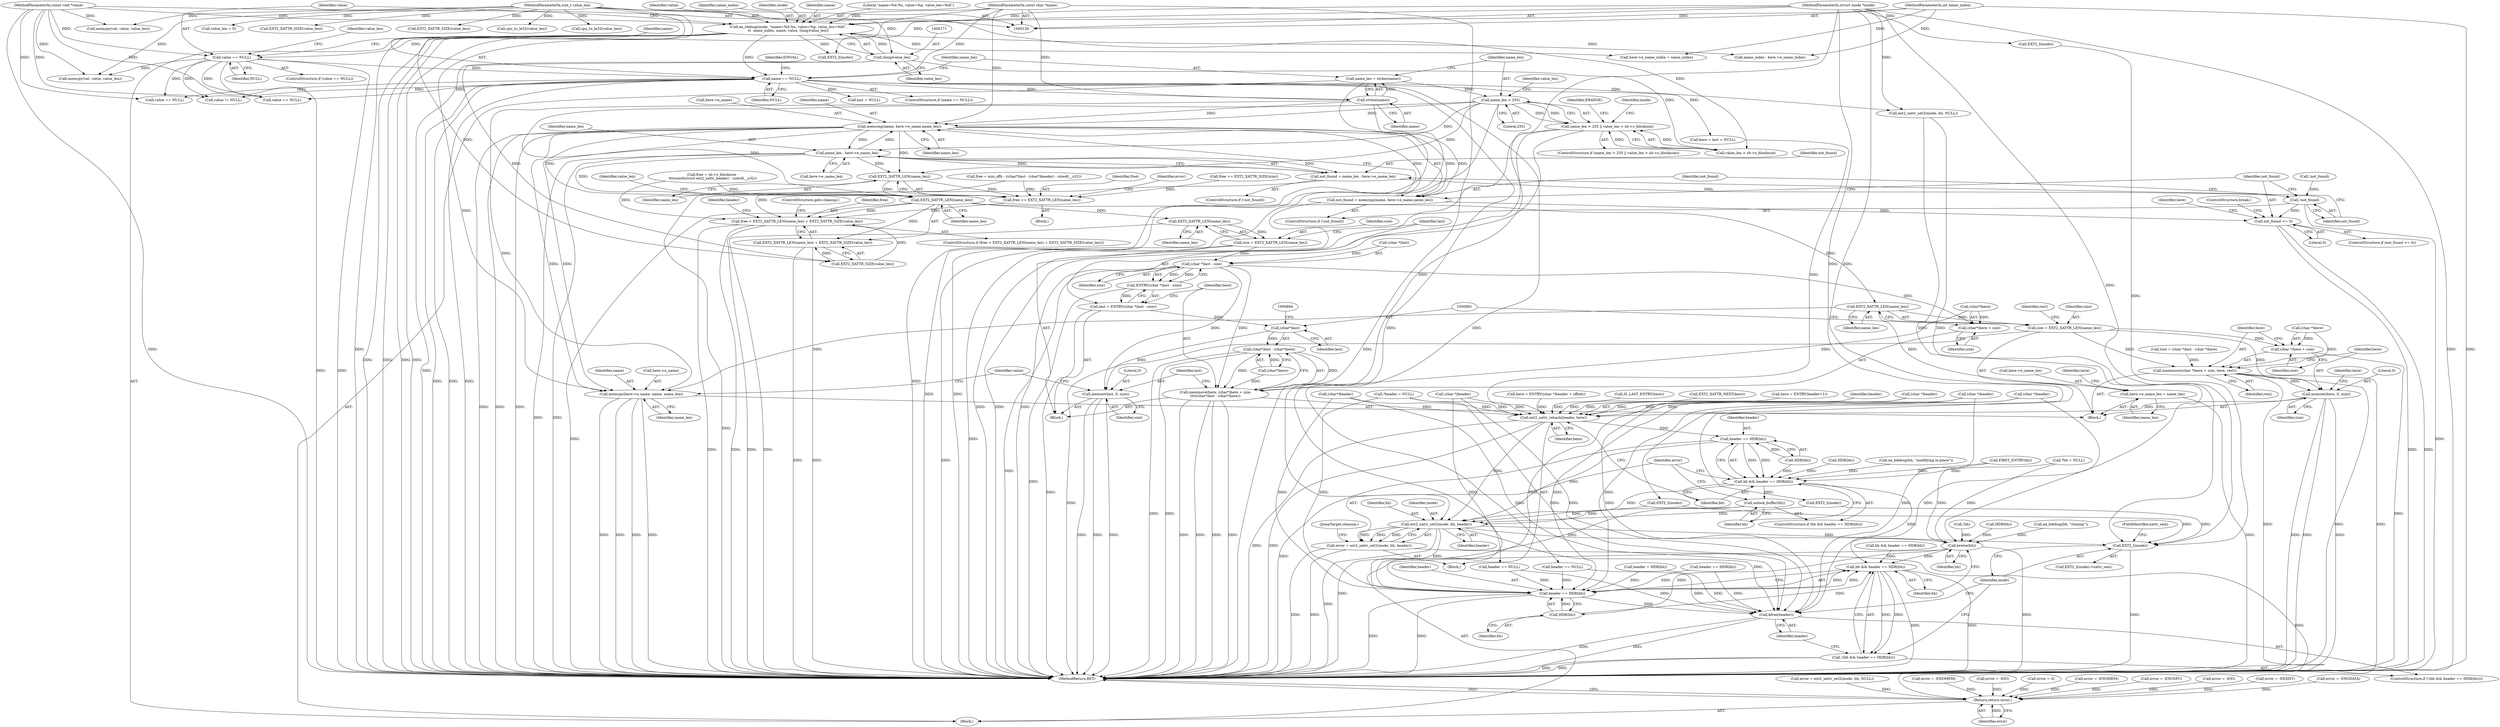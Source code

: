 digraph "0_linux_be0726d33cb8f411945884664924bed3cb8c70ee_10@API" {
"1000187" [label="(Call,name_len = strlen(name))"];
"1000189" [label="(Call,strlen(name))"];
"1000181" [label="(Call,name == NULL)"];
"1000164" [label="(Call,ea_idebug(inode, \"name=%d.%s, value=%p, value_len=%ld\",\n\t\t  name_index, name, value, (long)value_len))"];
"1000127" [label="(MethodParameterIn,struct inode *inode)"];
"1000128" [label="(MethodParameterIn,int name_index)"];
"1000129" [label="(MethodParameterIn,const char *name)"];
"1000130" [label="(MethodParameterIn,const void *value)"];
"1000170" [label="(Call,(long)value_len)"];
"1000131" [label="(MethodParameterIn,size_t value_len)"];
"1000174" [label="(Call,value == NULL)"];
"1000193" [label="(Call,name_len > 255)"];
"1000192" [label="(Call,name_len > 255 || value_len > sb->s_blocksize)"];
"1000347" [label="(Call,name_len - here->e_name_len)"];
"1000345" [label="(Call,not_found = name_len - here->e_name_len)"];
"1000353" [label="(Call,!not_found)"];
"1000364" [label="(Call,not_found <= 0)"];
"1000357" [label="(Call,memcmp(name, here->e_name,name_len))"];
"1000355" [label="(Call,not_found = memcmp(name, here->e_name,name_len))"];
"1000522" [label="(Call,EXT2_XATTR_LEN(name_len))"];
"1000520" [label="(Call,free += EXT2_XATTR_LEN(name_len))"];
"1000529" [label="(Call,free < EXT2_XATTR_LEN(name_len) + EXT2_XATTR_SIZE(value_len))"];
"1000532" [label="(Call,EXT2_XATTR_LEN(name_len))"];
"1000531" [label="(Call,EXT2_XATTR_LEN(name_len) + EXT2_XATTR_SIZE(value_len))"];
"1000697" [label="(Call,EXT2_XATTR_LEN(name_len))"];
"1000695" [label="(Call,size = EXT2_XATTR_LEN(name_len))"];
"1000709" [label="(Call,memmove((char *)here + size, here, rest))"];
"1000717" [label="(Call,memset(here, 0, size))"];
"1000978" [label="(Call,ext2_xattr_rehash(header, here))"];
"1000984" [label="(Call,header == HDR(bh))"];
"1000982" [label="(Call,bh && header == HDR(bh))"];
"1000988" [label="(Call,unlock_buffer(bh))"];
"1000992" [label="(Call,ext2_xattr_set2(inode, bh, header))"];
"1000990" [label="(Call,error = ext2_xattr_set2(inode, bh, header))"];
"1001015" [label="(Return,return error;)"];
"1000997" [label="(Call,brelse(bh))"];
"1001001" [label="(Call,bh && header == HDR(bh))"];
"1001000" [label="(Call,!(bh && header == HDR(bh)))"];
"1001005" [label="(Call,HDR(bh))"];
"1001003" [label="(Call,header == HDR(bh))"];
"1001007" [label="(Call,kfree(header))"];
"1001012" [label="(Call,EXT2_I(inode))"];
"1000710" [label="(Call,(char *)here + size)"];
"1000726" [label="(Call,here->e_name_len = name_len)"];
"1000731" [label="(Call,memcpy(here->e_name, name, name_len))"];
"1000872" [label="(Call,EXT2_XATTR_LEN(name_len))"];
"1000870" [label="(Call,size = EXT2_XATTR_LEN(name_len))"];
"1000877" [label="(Call,(char *)last - size)"];
"1000876" [label="(Call,ENTRY((char *)last - size))"];
"1000874" [label="(Call,last = ENTRY((char *)last - size))"];
"1000890" [label="(Call,(char*)last)"];
"1000889" [label="(Call,(char*)last - (char*)here)"];
"1000882" [label="(Call,memmove(here, (char*)here + size,\n\t\t\t\t(char*)last - (char*)here))"];
"1000896" [label="(Call,memset(last, 0, size))"];
"1000884" [label="(Call,(char*)here + size)"];
"1001002" [label="(Identifier,bh)"];
"1000661" [label="(Call,(char *)header)"];
"1000730" [label="(Identifier,name_len)"];
"1000994" [label="(Identifier,bh)"];
"1000195" [label="(Literal,255)"];
"1000970" [label="(Call,error = ext2_xattr_set2(inode, bh, NULL))"];
"1000369" [label="(Identifier,here)"];
"1000938" [label="(Call,(char *)header)"];
"1000701" [label="(Identifier,rest)"];
"1000615" [label="(Call,here = ENTRY((char *)header + offset))"];
"1000878" [label="(Call,(char *)last)"];
"1000169" [label="(Identifier,value)"];
"1000873" [label="(Identifier,name_len)"];
"1000345" [label="(Call,not_found = name_len - here->e_name_len)"];
"1000714" [label="(Identifier,size)"];
"1000884" [label="(Call,(char*)here + size)"];
"1000346" [label="(Identifier,not_found)"];
"1000736" [label="(Identifier,name_len)"];
"1000999" [label="(ControlStructure,if (!(bh && header == HDR(bh))))"];
"1000521" [label="(Identifier,free)"];
"1000584" [label="(Call,error = -ENOMEM)"];
"1000354" [label="(Identifier,not_found)"];
"1000357" [label="(Call,memcmp(name, here->e_name,name_len))"];
"1000993" [label="(Identifier,inode)"];
"1000595" [label="(Call,HDR(bh))"];
"1000877" [label="(Call,(char *)last - size)"];
"1000536" [label="(ControlStructure,goto cleanup;)"];
"1000535" [label="(Identifier,value_len)"];
"1000186" [label="(Identifier,EINVAL)"];
"1000557" [label="(Call,ea_bdebug(bh, \"modifying in-place\"))"];
"1000177" [label="(Call,value_len = 0)"];
"1000131" [label="(MethodParameterIn,size_t value_len)"];
"1000986" [label="(Call,HDR(bh))"];
"1000363" [label="(ControlStructure,if (not_found <= 0))"];
"1001007" [label="(Call,kfree(header))"];
"1000525" [label="(Identifier,error)"];
"1000883" [label="(Identifier,here)"];
"1000207" [label="(Call,EXT2_I(inode))"];
"1000992" [label="(Call,ext2_xattr_set2(inode, bh, header))"];
"1000988" [label="(Call,unlock_buffer(bh))"];
"1000718" [label="(Identifier,here)"];
"1001001" [label="(Call,bh && header == HDR(bh))"];
"1000981" [label="(ControlStructure,if (bh && header == HDR(bh)))"];
"1000191" [label="(ControlStructure,if (name_len > 255 || value_len > sb->s_blocksize))"];
"1000949" [label="(Call,memcpy(val, value, value_len))"];
"1000167" [label="(Identifier,name_index)"];
"1000964" [label="(Call,header == HDR(bh))"];
"1000800" [label="(Call,memcpy(val, value, value_len))"];
"1000532" [label="(Call,EXT2_XATTR_LEN(name_len))"];
"1000172" [label="(Identifier,value_len)"];
"1000529" [label="(Call,free < EXT2_XATTR_LEN(name_len) + EXT2_XATTR_SIZE(value_len))"];
"1000723" [label="(Identifier,here)"];
"1000865" [label="(Call,value == NULL)"];
"1000733" [label="(Identifier,here)"];
"1000447" [label="(Call,last = NULL)"];
"1000731" [label="(Call,memcpy(here->e_name, name, name_len))"];
"1000190" [label="(Identifier,name)"];
"1000989" [label="(Identifier,bh)"];
"1000783" [label="(Call,EXT2_XATTR_SIZE(value_len))"];
"1000991" [label="(Identifier,error)"];
"1001012" [label="(Call,EXT2_I(inode))"];
"1000735" [label="(Identifier,name)"];
"1000589" [label="(Call,header == NULL)"];
"1000193" [label="(Call,name_len > 255)"];
"1000523" [label="(Identifier,name_len)"];
"1000182" [label="(Identifier,name)"];
"1000176" [label="(Identifier,NULL)"];
"1000732" [label="(Call,here->e_name)"];
"1000203" [label="(Identifier,ERANGE)"];
"1000466" [label="(Call,value == NULL)"];
"1000902" [label="(Identifier,value)"];
"1000296" [label="(Call,IS_LAST_ENTRY(here))"];
"1000962" [label="(Call,bh && header == HDR(bh))"];
"1000888" [label="(Identifier,size)"];
"1000367" [label="(ControlStructure,break;)"];
"1000342" [label="(ControlStructure,if (!not_found))"];
"1000717" [label="(Call,memset(here, 0, size))"];
"1000768" [label="(Call,(char *)header)"];
"1000711" [label="(Call,(char *)here)"];
"1001015" [label="(Return,return error;)"];
"1000366" [label="(Literal,0)"];
"1000353" [label="(Call,!not_found)"];
"1000187" [label="(Call,name_len = strlen(name))"];
"1000697" [label="(Call,EXT2_XATTR_LEN(name_len))"];
"1000348" [label="(Identifier,name_len)"];
"1000358" [label="(Identifier,name)"];
"1000285" [label="(Call,error = -EIO)"];
"1000337" [label="(Call,name_index - here->e_name_index)"];
"1000462" [label="(Call,error = 0)"];
"1000700" [label="(Call,rest = (char *)last - (char *)here)"];
"1000889" [label="(Call,(char*)last - (char*)here)"];
"1000164" [label="(Call,ea_idebug(inode, \"name=%d.%s, value=%p, value_len=%ld\",\n\t\t  name_index, name, value, (long)value_len))"];
"1000352" [label="(ControlStructure,if (!not_found))"];
"1000881" [label="(Identifier,size)"];
"1000165" [label="(Identifier,inode)"];
"1000221" [label="(Call,EXT2_I(inode))"];
"1000696" [label="(Identifier,size)"];
"1000359" [label="(Call,here->e_name)"];
"1000871" [label="(Identifier,size)"];
"1000896" [label="(Call,memset(last, 0, size))"];
"1000194" [label="(Identifier,name_len)"];
"1000978" [label="(Call,ext2_xattr_rehash(header, here))"];
"1000983" [label="(Identifier,bh)"];
"1000695" [label="(Call,size = EXT2_XATTR_LEN(name_len))"];
"1000649" [label="(Call,error = -ENOMEM)"];
"1000710" [label="(Call,(char *)here + size)"];
"1000130" [label="(MethodParameterIn,const void *value)"];
"1000901" [label="(Call,value != NULL)"];
"1000129" [label="(MethodParameterIn,const char *name)"];
"1000995" [label="(Identifier,header)"];
"1000709" [label="(Call,memmove((char *)here + size, here, rest))"];
"1000188" [label="(Identifier,name_len)"];
"1000197" [label="(Identifier,value_len)"];
"1000977" [label="(Block,)"];
"1000168" [label="(Identifier,name)"];
"1000128" [label="(MethodParameterIn,int name_index)"];
"1000693" [label="(Block,)"];
"1000917" [label="(Call,EXT2_XATTR_SIZE(value_len))"];
"1000898" [label="(Literal,0)"];
"1000872" [label="(Call,EXT2_XATTR_LEN(name_len))"];
"1000990" [label="(Call,error = ext2_xattr_set2(inode, bh, header))"];
"1000985" [label="(Identifier,header)"];
"1001017" [label="(MethodReturn,RET)"];
"1000721" [label="(Call,here->e_name_index = name_index)"];
"1000533" [label="(Identifier,name_len)"];
"1000870" [label="(Call,size = EXT2_XATTR_LEN(name_len))"];
"1000362" [label="(Identifier,name_len)"];
"1001008" [label="(Identifier,header)"];
"1000980" [label="(Identifier,here)"];
"1000520" [label="(Call,free += EXT2_XATTR_LEN(name_len))"];
"1001013" [label="(Identifier,inode)"];
"1000170" [label="(Call,(long)value_len)"];
"1000192" [label="(Call,name_len > 255 || value_len > sb->s_blocksize)"];
"1000727" [label="(Call,here->e_name_len)"];
"1000892" [label="(Identifier,last)"];
"1000471" [label="(Block,)"];
"1000427" [label="(Call,(char*)header)"];
"1000145" [label="(Call,*header = NULL)"];
"1000636" [label="(Call,(char *)header)"];
"1000868" [label="(Block,)"];
"1000893" [label="(Call,(char*)here)"];
"1000181" [label="(Call,name == NULL)"];
"1000180" [label="(ControlStructure,if (name == NULL))"];
"1000719" [label="(Literal,0)"];
"1000997" [label="(Call,brelse(bh))"];
"1000875" [label="(Identifier,last)"];
"1000530" [label="(Identifier,free)"];
"1000173" [label="(ControlStructure,if (value == NULL))"];
"1000356" [label="(Identifier,not_found)"];
"1000716" [label="(Identifier,rest)"];
"1000127" [label="(MethodParameterIn,struct inode *inode)"];
"1001011" [label="(Call,EXT2_I(inode)->xattr_sem)"];
"1000890" [label="(Call,(char*)last)"];
"1001006" [label="(Identifier,bh)"];
"1000876" [label="(Call,ENTRY((char *)last - size))"];
"1000984" [label="(Call,header == HDR(bh))"];
"1000343" [label="(Call,!not_found)"];
"1000445" [label="(Call,here = last = NULL)"];
"1000715" [label="(Identifier,here)"];
"1000347" [label="(Call,name_len - here->e_name_len)"];
"1000349" [label="(Call,here->e_name_len)"];
"1000574" [label="(Call,ea_bdebug(bh, \"cloning\"))"];
"1000972" [label="(Call,ext2_xattr_set2(inode, bh, NULL))"];
"1000531" [label="(Call,EXT2_XATTR_LEN(name_len) + EXT2_XATTR_SIZE(value_len))"];
"1000434" [label="(Call,free = sb->s_blocksize -\n\t\t\tsizeof(struct ext2_xattr_header) - sizeof(__u32))"];
"1000282" [label="(Call,EXT2_I(inode))"];
"1001003" [label="(Call,header == HDR(bh))"];
"1000189" [label="(Call,strlen(name))"];
"1001005" [label="(Call,HDR(bh))"];
"1001004" [label="(Identifier,header)"];
"1000698" [label="(Identifier,name_len)"];
"1000524" [label="(Call,error = -ENOSPC)"];
"1000245" [label="(Call,header = HDR(bh))"];
"1000528" [label="(ControlStructure,if (free < EXT2_XATTR_LEN(name_len) + EXT2_XATTR_SIZE(value_len)))"];
"1000175" [label="(Identifier,value)"];
"1000208" [label="(Identifier,inode)"];
"1000516" [label="(Call,free += EXT2_XATTR_SIZE(size))"];
"1000229" [label="(Call,!bh)"];
"1000365" [label="(Identifier,not_found)"];
"1000196" [label="(Call,value_len > sb->s_blocksize)"];
"1000982" [label="(Call,bh && header == HDR(bh))"];
"1000302" [label="(Call,EXT2_XATTR_NEXT(here))"];
"1000224" [label="(Call,error = -EIO)"];
"1000364" [label="(Call,not_found <= 0)"];
"1000174" [label="(Call,value == NULL)"];
"1000909" [label="(Call,cpu_to_le32(value_len))"];
"1000874" [label="(Call,last = ENTRY((char *)last - size))"];
"1000472" [label="(Call,error = -EEXIST)"];
"1000522" [label="(Call,EXT2_XATTR_LEN(name_len))"];
"1000166" [label="(Literal,\"name=%d.%s, value=%p, value_len=%ld\")"];
"1000538" [label="(Identifier,header)"];
"1000685" [label="(Call,here = ENTRY(header+1))"];
"1000453" [label="(Call,error = -ENODATA)"];
"1000998" [label="(Identifier,bh)"];
"1000654" [label="(Call,header == NULL)"];
"1000355" [label="(Call,not_found = memcmp(name, here->e_name,name_len))"];
"1000178" [label="(Identifier,value_len)"];
"1000720" [label="(Identifier,size)"];
"1000882" [label="(Call,memmove(here, (char*)here + size,\n\t\t\t\t(char*)last - (char*)here))"];
"1000885" [label="(Call,(char*)here)"];
"1000790" [label="(Call,cpu_to_le32(value_len))"];
"1000534" [label="(Call,EXT2_XATTR_SIZE(value_len))"];
"1001014" [label="(FieldIdentifier,xattr_sem)"];
"1000212" [label="(Call,EXT2_I(inode))"];
"1000292" [label="(Call,FIRST_ENTRY(bh))"];
"1001016" [label="(Identifier,error)"];
"1000141" [label="(Call,*bh = NULL)"];
"1000979" [label="(Identifier,header)"];
"1000996" [label="(JumpTarget,cleanup:)"];
"1000247" [label="(Call,HDR(bh))"];
"1000133" [label="(Block,)"];
"1000899" [label="(Identifier,size)"];
"1000726" [label="(Call,here->e_name_len = name_len)"];
"1001000" [label="(Call,!(bh && header == HDR(bh)))"];
"1000183" [label="(Identifier,NULL)"];
"1000897" [label="(Identifier,last)"];
"1000418" [label="(Call,free = min_offs - ((char*)last - (char*)header) - sizeof(__u32))"];
"1000187" -> "1000133"  [label="AST: "];
"1000187" -> "1000189"  [label="CFG: "];
"1000188" -> "1000187"  [label="AST: "];
"1000189" -> "1000187"  [label="AST: "];
"1000194" -> "1000187"  [label="CFG: "];
"1000187" -> "1001017"  [label="DDG: "];
"1000189" -> "1000187"  [label="DDG: "];
"1000187" -> "1000193"  [label="DDG: "];
"1000189" -> "1000190"  [label="CFG: "];
"1000190" -> "1000189"  [label="AST: "];
"1000189" -> "1001017"  [label="DDG: "];
"1000181" -> "1000189"  [label="DDG: "];
"1000129" -> "1000189"  [label="DDG: "];
"1000189" -> "1000357"  [label="DDG: "];
"1000189" -> "1000731"  [label="DDG: "];
"1000181" -> "1000180"  [label="AST: "];
"1000181" -> "1000183"  [label="CFG: "];
"1000182" -> "1000181"  [label="AST: "];
"1000183" -> "1000181"  [label="AST: "];
"1000186" -> "1000181"  [label="CFG: "];
"1000188" -> "1000181"  [label="CFG: "];
"1000181" -> "1001017"  [label="DDG: "];
"1000181" -> "1001017"  [label="DDG: "];
"1000181" -> "1001017"  [label="DDG: "];
"1000164" -> "1000181"  [label="DDG: "];
"1000129" -> "1000181"  [label="DDG: "];
"1000174" -> "1000181"  [label="DDG: "];
"1000181" -> "1000445"  [label="DDG: "];
"1000181" -> "1000447"  [label="DDG: "];
"1000181" -> "1000466"  [label="DDG: "];
"1000181" -> "1000589"  [label="DDG: "];
"1000181" -> "1000654"  [label="DDG: "];
"1000181" -> "1000865"  [label="DDG: "];
"1000181" -> "1000901"  [label="DDG: "];
"1000181" -> "1000972"  [label="DDG: "];
"1000164" -> "1000133"  [label="AST: "];
"1000164" -> "1000170"  [label="CFG: "];
"1000165" -> "1000164"  [label="AST: "];
"1000166" -> "1000164"  [label="AST: "];
"1000167" -> "1000164"  [label="AST: "];
"1000168" -> "1000164"  [label="AST: "];
"1000169" -> "1000164"  [label="AST: "];
"1000170" -> "1000164"  [label="AST: "];
"1000175" -> "1000164"  [label="CFG: "];
"1000164" -> "1001017"  [label="DDG: "];
"1000164" -> "1001017"  [label="DDG: "];
"1000164" -> "1001017"  [label="DDG: "];
"1000164" -> "1001017"  [label="DDG: "];
"1000127" -> "1000164"  [label="DDG: "];
"1000128" -> "1000164"  [label="DDG: "];
"1000129" -> "1000164"  [label="DDG: "];
"1000130" -> "1000164"  [label="DDG: "];
"1000170" -> "1000164"  [label="DDG: "];
"1000164" -> "1000174"  [label="DDG: "];
"1000164" -> "1000207"  [label="DDG: "];
"1000164" -> "1000337"  [label="DDG: "];
"1000164" -> "1000721"  [label="DDG: "];
"1000127" -> "1000126"  [label="AST: "];
"1000127" -> "1001017"  [label="DDG: "];
"1000127" -> "1000207"  [label="DDG: "];
"1000127" -> "1000212"  [label="DDG: "];
"1000127" -> "1000221"  [label="DDG: "];
"1000127" -> "1000282"  [label="DDG: "];
"1000127" -> "1000972"  [label="DDG: "];
"1000127" -> "1000992"  [label="DDG: "];
"1000127" -> "1001012"  [label="DDG: "];
"1000128" -> "1000126"  [label="AST: "];
"1000128" -> "1001017"  [label="DDG: "];
"1000128" -> "1000337"  [label="DDG: "];
"1000128" -> "1000721"  [label="DDG: "];
"1000129" -> "1000126"  [label="AST: "];
"1000129" -> "1001017"  [label="DDG: "];
"1000129" -> "1000357"  [label="DDG: "];
"1000129" -> "1000731"  [label="DDG: "];
"1000130" -> "1000126"  [label="AST: "];
"1000130" -> "1001017"  [label="DDG: "];
"1000130" -> "1000174"  [label="DDG: "];
"1000130" -> "1000466"  [label="DDG: "];
"1000130" -> "1000800"  [label="DDG: "];
"1000130" -> "1000865"  [label="DDG: "];
"1000130" -> "1000901"  [label="DDG: "];
"1000130" -> "1000949"  [label="DDG: "];
"1000170" -> "1000172"  [label="CFG: "];
"1000171" -> "1000170"  [label="AST: "];
"1000172" -> "1000170"  [label="AST: "];
"1000170" -> "1001017"  [label="DDG: "];
"1000131" -> "1000170"  [label="DDG: "];
"1000170" -> "1000196"  [label="DDG: "];
"1000170" -> "1000534"  [label="DDG: "];
"1000131" -> "1000126"  [label="AST: "];
"1000131" -> "1001017"  [label="DDG: "];
"1000131" -> "1000177"  [label="DDG: "];
"1000131" -> "1000196"  [label="DDG: "];
"1000131" -> "1000534"  [label="DDG: "];
"1000131" -> "1000783"  [label="DDG: "];
"1000131" -> "1000790"  [label="DDG: "];
"1000131" -> "1000800"  [label="DDG: "];
"1000131" -> "1000909"  [label="DDG: "];
"1000131" -> "1000917"  [label="DDG: "];
"1000131" -> "1000949"  [label="DDG: "];
"1000174" -> "1000173"  [label="AST: "];
"1000174" -> "1000176"  [label="CFG: "];
"1000175" -> "1000174"  [label="AST: "];
"1000176" -> "1000174"  [label="AST: "];
"1000178" -> "1000174"  [label="CFG: "];
"1000182" -> "1000174"  [label="CFG: "];
"1000174" -> "1001017"  [label="DDG: "];
"1000174" -> "1001017"  [label="DDG: "];
"1000174" -> "1000466"  [label="DDG: "];
"1000174" -> "1000800"  [label="DDG: "];
"1000174" -> "1000865"  [label="DDG: "];
"1000174" -> "1000901"  [label="DDG: "];
"1000193" -> "1000192"  [label="AST: "];
"1000193" -> "1000195"  [label="CFG: "];
"1000194" -> "1000193"  [label="AST: "];
"1000195" -> "1000193"  [label="AST: "];
"1000197" -> "1000193"  [label="CFG: "];
"1000192" -> "1000193"  [label="CFG: "];
"1000193" -> "1001017"  [label="DDG: "];
"1000193" -> "1000192"  [label="DDG: "];
"1000193" -> "1000192"  [label="DDG: "];
"1000193" -> "1000347"  [label="DDG: "];
"1000193" -> "1000357"  [label="DDG: "];
"1000193" -> "1000522"  [label="DDG: "];
"1000193" -> "1000532"  [label="DDG: "];
"1000192" -> "1000191"  [label="AST: "];
"1000192" -> "1000196"  [label="CFG: "];
"1000196" -> "1000192"  [label="AST: "];
"1000203" -> "1000192"  [label="CFG: "];
"1000208" -> "1000192"  [label="CFG: "];
"1000192" -> "1001017"  [label="DDG: "];
"1000192" -> "1001017"  [label="DDG: "];
"1000192" -> "1001017"  [label="DDG: "];
"1000196" -> "1000192"  [label="DDG: "];
"1000196" -> "1000192"  [label="DDG: "];
"1000347" -> "1000345"  [label="AST: "];
"1000347" -> "1000349"  [label="CFG: "];
"1000348" -> "1000347"  [label="AST: "];
"1000349" -> "1000347"  [label="AST: "];
"1000345" -> "1000347"  [label="CFG: "];
"1000347" -> "1001017"  [label="DDG: "];
"1000347" -> "1001017"  [label="DDG: "];
"1000347" -> "1000345"  [label="DDG: "];
"1000347" -> "1000345"  [label="DDG: "];
"1000357" -> "1000347"  [label="DDG: "];
"1000347" -> "1000357"  [label="DDG: "];
"1000347" -> "1000522"  [label="DDG: "];
"1000347" -> "1000532"  [label="DDG: "];
"1000345" -> "1000342"  [label="AST: "];
"1000346" -> "1000345"  [label="AST: "];
"1000354" -> "1000345"  [label="CFG: "];
"1000345" -> "1001017"  [label="DDG: "];
"1000345" -> "1000353"  [label="DDG: "];
"1000353" -> "1000352"  [label="AST: "];
"1000353" -> "1000354"  [label="CFG: "];
"1000354" -> "1000353"  [label="AST: "];
"1000356" -> "1000353"  [label="CFG: "];
"1000365" -> "1000353"  [label="CFG: "];
"1000353" -> "1001017"  [label="DDG: "];
"1000343" -> "1000353"  [label="DDG: "];
"1000353" -> "1000364"  [label="DDG: "];
"1000364" -> "1000363"  [label="AST: "];
"1000364" -> "1000366"  [label="CFG: "];
"1000365" -> "1000364"  [label="AST: "];
"1000366" -> "1000364"  [label="AST: "];
"1000367" -> "1000364"  [label="CFG: "];
"1000369" -> "1000364"  [label="CFG: "];
"1000364" -> "1001017"  [label="DDG: "];
"1000364" -> "1001017"  [label="DDG: "];
"1000355" -> "1000364"  [label="DDG: "];
"1000357" -> "1000355"  [label="AST: "];
"1000357" -> "1000362"  [label="CFG: "];
"1000358" -> "1000357"  [label="AST: "];
"1000359" -> "1000357"  [label="AST: "];
"1000362" -> "1000357"  [label="AST: "];
"1000355" -> "1000357"  [label="CFG: "];
"1000357" -> "1001017"  [label="DDG: "];
"1000357" -> "1001017"  [label="DDG: "];
"1000357" -> "1001017"  [label="DDG: "];
"1000357" -> "1000355"  [label="DDG: "];
"1000357" -> "1000355"  [label="DDG: "];
"1000357" -> "1000355"  [label="DDG: "];
"1000357" -> "1000522"  [label="DDG: "];
"1000357" -> "1000532"  [label="DDG: "];
"1000357" -> "1000731"  [label="DDG: "];
"1000357" -> "1000731"  [label="DDG: "];
"1000355" -> "1000352"  [label="AST: "];
"1000356" -> "1000355"  [label="AST: "];
"1000365" -> "1000355"  [label="CFG: "];
"1000355" -> "1001017"  [label="DDG: "];
"1000522" -> "1000520"  [label="AST: "];
"1000522" -> "1000523"  [label="CFG: "];
"1000523" -> "1000522"  [label="AST: "];
"1000520" -> "1000522"  [label="CFG: "];
"1000522" -> "1000520"  [label="DDG: "];
"1000522" -> "1000532"  [label="DDG: "];
"1000520" -> "1000471"  [label="AST: "];
"1000521" -> "1000520"  [label="AST: "];
"1000525" -> "1000520"  [label="CFG: "];
"1000434" -> "1000520"  [label="DDG: "];
"1000418" -> "1000520"  [label="DDG: "];
"1000516" -> "1000520"  [label="DDG: "];
"1000520" -> "1000529"  [label="DDG: "];
"1000529" -> "1000528"  [label="AST: "];
"1000529" -> "1000531"  [label="CFG: "];
"1000530" -> "1000529"  [label="AST: "];
"1000531" -> "1000529"  [label="AST: "];
"1000536" -> "1000529"  [label="CFG: "];
"1000538" -> "1000529"  [label="CFG: "];
"1000529" -> "1001017"  [label="DDG: "];
"1000529" -> "1001017"  [label="DDG: "];
"1000529" -> "1001017"  [label="DDG: "];
"1000434" -> "1000529"  [label="DDG: "];
"1000418" -> "1000529"  [label="DDG: "];
"1000532" -> "1000529"  [label="DDG: "];
"1000534" -> "1000529"  [label="DDG: "];
"1000532" -> "1000531"  [label="AST: "];
"1000532" -> "1000533"  [label="CFG: "];
"1000533" -> "1000532"  [label="AST: "];
"1000535" -> "1000532"  [label="CFG: "];
"1000532" -> "1001017"  [label="DDG: "];
"1000532" -> "1000531"  [label="DDG: "];
"1000532" -> "1000697"  [label="DDG: "];
"1000532" -> "1000872"  [label="DDG: "];
"1000531" -> "1000534"  [label="CFG: "];
"1000534" -> "1000531"  [label="AST: "];
"1000531" -> "1001017"  [label="DDG: "];
"1000531" -> "1001017"  [label="DDG: "];
"1000534" -> "1000531"  [label="DDG: "];
"1000697" -> "1000695"  [label="AST: "];
"1000697" -> "1000698"  [label="CFG: "];
"1000698" -> "1000697"  [label="AST: "];
"1000695" -> "1000697"  [label="CFG: "];
"1000697" -> "1000695"  [label="DDG: "];
"1000697" -> "1000726"  [label="DDG: "];
"1000697" -> "1000731"  [label="DDG: "];
"1000695" -> "1000693"  [label="AST: "];
"1000696" -> "1000695"  [label="AST: "];
"1000701" -> "1000695"  [label="CFG: "];
"1000695" -> "1001017"  [label="DDG: "];
"1000695" -> "1000709"  [label="DDG: "];
"1000695" -> "1000710"  [label="DDG: "];
"1000695" -> "1000717"  [label="DDG: "];
"1000709" -> "1000693"  [label="AST: "];
"1000709" -> "1000716"  [label="CFG: "];
"1000710" -> "1000709"  [label="AST: "];
"1000715" -> "1000709"  [label="AST: "];
"1000716" -> "1000709"  [label="AST: "];
"1000718" -> "1000709"  [label="CFG: "];
"1000709" -> "1001017"  [label="DDG: "];
"1000709" -> "1001017"  [label="DDG: "];
"1000709" -> "1001017"  [label="DDG: "];
"1000711" -> "1000709"  [label="DDG: "];
"1000700" -> "1000709"  [label="DDG: "];
"1000709" -> "1000717"  [label="DDG: "];
"1000717" -> "1000693"  [label="AST: "];
"1000717" -> "1000720"  [label="CFG: "];
"1000718" -> "1000717"  [label="AST: "];
"1000719" -> "1000717"  [label="AST: "];
"1000720" -> "1000717"  [label="AST: "];
"1000723" -> "1000717"  [label="CFG: "];
"1000717" -> "1001017"  [label="DDG: "];
"1000717" -> "1001017"  [label="DDG: "];
"1000717" -> "1001017"  [label="DDG: "];
"1000717" -> "1000978"  [label="DDG: "];
"1000978" -> "1000977"  [label="AST: "];
"1000978" -> "1000980"  [label="CFG: "];
"1000979" -> "1000978"  [label="AST: "];
"1000980" -> "1000978"  [label="AST: "];
"1000983" -> "1000978"  [label="CFG: "];
"1000978" -> "1001017"  [label="DDG: "];
"1000978" -> "1001017"  [label="DDG: "];
"1000636" -> "1000978"  [label="DDG: "];
"1000145" -> "1000978"  [label="DDG: "];
"1000427" -> "1000978"  [label="DDG: "];
"1000938" -> "1000978"  [label="DDG: "];
"1000768" -> "1000978"  [label="DDG: "];
"1000661" -> "1000978"  [label="DDG: "];
"1000882" -> "1000978"  [label="DDG: "];
"1000615" -> "1000978"  [label="DDG: "];
"1000445" -> "1000978"  [label="DDG: "];
"1000685" -> "1000978"  [label="DDG: "];
"1000302" -> "1000978"  [label="DDG: "];
"1000296" -> "1000978"  [label="DDG: "];
"1000978" -> "1000984"  [label="DDG: "];
"1000978" -> "1000992"  [label="DDG: "];
"1000984" -> "1000982"  [label="AST: "];
"1000984" -> "1000986"  [label="CFG: "];
"1000985" -> "1000984"  [label="AST: "];
"1000986" -> "1000984"  [label="AST: "];
"1000982" -> "1000984"  [label="CFG: "];
"1000984" -> "1001017"  [label="DDG: "];
"1000984" -> "1000982"  [label="DDG: "];
"1000984" -> "1000982"  [label="DDG: "];
"1000986" -> "1000984"  [label="DDG: "];
"1000984" -> "1000992"  [label="DDG: "];
"1000982" -> "1000981"  [label="AST: "];
"1000982" -> "1000983"  [label="CFG: "];
"1000983" -> "1000982"  [label="AST: "];
"1000989" -> "1000982"  [label="CFG: "];
"1000991" -> "1000982"  [label="CFG: "];
"1000141" -> "1000982"  [label="DDG: "];
"1000292" -> "1000982"  [label="DDG: "];
"1000595" -> "1000982"  [label="DDG: "];
"1000557" -> "1000982"  [label="DDG: "];
"1000986" -> "1000982"  [label="DDG: "];
"1000982" -> "1000988"  [label="DDG: "];
"1000982" -> "1000992"  [label="DDG: "];
"1000982" -> "1001001"  [label="DDG: "];
"1000988" -> "1000981"  [label="AST: "];
"1000988" -> "1000989"  [label="CFG: "];
"1000989" -> "1000988"  [label="AST: "];
"1000991" -> "1000988"  [label="CFG: "];
"1000988" -> "1001017"  [label="DDG: "];
"1000988" -> "1000992"  [label="DDG: "];
"1000992" -> "1000990"  [label="AST: "];
"1000992" -> "1000995"  [label="CFG: "];
"1000993" -> "1000992"  [label="AST: "];
"1000994" -> "1000992"  [label="AST: "];
"1000995" -> "1000992"  [label="AST: "];
"1000990" -> "1000992"  [label="CFG: "];
"1000992" -> "1001017"  [label="DDG: "];
"1000992" -> "1000990"  [label="DDG: "];
"1000992" -> "1000990"  [label="DDG: "];
"1000992" -> "1000990"  [label="DDG: "];
"1000221" -> "1000992"  [label="DDG: "];
"1000212" -> "1000992"  [label="DDG: "];
"1000992" -> "1000997"  [label="DDG: "];
"1000992" -> "1001003"  [label="DDG: "];
"1000992" -> "1001007"  [label="DDG: "];
"1000992" -> "1001012"  [label="DDG: "];
"1000990" -> "1000977"  [label="AST: "];
"1000991" -> "1000990"  [label="AST: "];
"1000996" -> "1000990"  [label="CFG: "];
"1000990" -> "1001017"  [label="DDG: "];
"1000990" -> "1001017"  [label="DDG: "];
"1000990" -> "1001015"  [label="DDG: "];
"1001015" -> "1000133"  [label="AST: "];
"1001015" -> "1001016"  [label="CFG: "];
"1001016" -> "1001015"  [label="AST: "];
"1001017" -> "1001015"  [label="CFG: "];
"1001015" -> "1001017"  [label="DDG: "];
"1001016" -> "1001015"  [label="DDG: "];
"1000224" -> "1001015"  [label="DDG: "];
"1000462" -> "1001015"  [label="DDG: "];
"1000970" -> "1001015"  [label="DDG: "];
"1000472" -> "1001015"  [label="DDG: "];
"1000453" -> "1001015"  [label="DDG: "];
"1000584" -> "1001015"  [label="DDG: "];
"1000285" -> "1001015"  [label="DDG: "];
"1000524" -> "1001015"  [label="DDG: "];
"1000649" -> "1001015"  [label="DDG: "];
"1000997" -> "1000133"  [label="AST: "];
"1000997" -> "1000998"  [label="CFG: "];
"1000998" -> "1000997"  [label="AST: "];
"1001002" -> "1000997"  [label="CFG: "];
"1000997" -> "1001017"  [label="DDG: "];
"1000141" -> "1000997"  [label="DDG: "];
"1000292" -> "1000997"  [label="DDG: "];
"1000972" -> "1000997"  [label="DDG: "];
"1000229" -> "1000997"  [label="DDG: "];
"1000574" -> "1000997"  [label="DDG: "];
"1000247" -> "1000997"  [label="DDG: "];
"1000997" -> "1001001"  [label="DDG: "];
"1000997" -> "1001005"  [label="DDG: "];
"1001001" -> "1001000"  [label="AST: "];
"1001001" -> "1001002"  [label="CFG: "];
"1001001" -> "1001003"  [label="CFG: "];
"1001002" -> "1001001"  [label="AST: "];
"1001003" -> "1001001"  [label="AST: "];
"1001000" -> "1001001"  [label="CFG: "];
"1001001" -> "1001017"  [label="DDG: "];
"1001001" -> "1001017"  [label="DDG: "];
"1001001" -> "1001000"  [label="DDG: "];
"1001001" -> "1001000"  [label="DDG: "];
"1001005" -> "1001001"  [label="DDG: "];
"1000962" -> "1001001"  [label="DDG: "];
"1001003" -> "1001001"  [label="DDG: "];
"1001003" -> "1001001"  [label="DDG: "];
"1001000" -> "1000999"  [label="AST: "];
"1001008" -> "1001000"  [label="CFG: "];
"1001013" -> "1001000"  [label="CFG: "];
"1001000" -> "1001017"  [label="DDG: "];
"1001000" -> "1001017"  [label="DDG: "];
"1001005" -> "1001003"  [label="AST: "];
"1001005" -> "1001006"  [label="CFG: "];
"1001006" -> "1001005"  [label="AST: "];
"1001003" -> "1001005"  [label="CFG: "];
"1001005" -> "1001003"  [label="DDG: "];
"1001004" -> "1001003"  [label="AST: "];
"1001003" -> "1001017"  [label="DDG: "];
"1001003" -> "1001017"  [label="DDG: "];
"1000654" -> "1001003"  [label="DDG: "];
"1000427" -> "1001003"  [label="DDG: "];
"1000589" -> "1001003"  [label="DDG: "];
"1000964" -> "1001003"  [label="DDG: "];
"1000245" -> "1001003"  [label="DDG: "];
"1000145" -> "1001003"  [label="DDG: "];
"1000636" -> "1001003"  [label="DDG: "];
"1000938" -> "1001003"  [label="DDG: "];
"1000768" -> "1001003"  [label="DDG: "];
"1000661" -> "1001003"  [label="DDG: "];
"1001003" -> "1001007"  [label="DDG: "];
"1001007" -> "1000999"  [label="AST: "];
"1001007" -> "1001008"  [label="CFG: "];
"1001008" -> "1001007"  [label="AST: "];
"1001013" -> "1001007"  [label="CFG: "];
"1001007" -> "1001017"  [label="DDG: "];
"1001007" -> "1001017"  [label="DDG: "];
"1000654" -> "1001007"  [label="DDG: "];
"1000427" -> "1001007"  [label="DDG: "];
"1000589" -> "1001007"  [label="DDG: "];
"1000964" -> "1001007"  [label="DDG: "];
"1000245" -> "1001007"  [label="DDG: "];
"1000145" -> "1001007"  [label="DDG: "];
"1000636" -> "1001007"  [label="DDG: "];
"1000938" -> "1001007"  [label="DDG: "];
"1000768" -> "1001007"  [label="DDG: "];
"1000661" -> "1001007"  [label="DDG: "];
"1001012" -> "1001011"  [label="AST: "];
"1001012" -> "1001013"  [label="CFG: "];
"1001013" -> "1001012"  [label="AST: "];
"1001014" -> "1001012"  [label="CFG: "];
"1001012" -> "1001017"  [label="DDG: "];
"1000212" -> "1001012"  [label="DDG: "];
"1000282" -> "1001012"  [label="DDG: "];
"1000221" -> "1001012"  [label="DDG: "];
"1000972" -> "1001012"  [label="DDG: "];
"1000710" -> "1000714"  [label="CFG: "];
"1000711" -> "1000710"  [label="AST: "];
"1000714" -> "1000710"  [label="AST: "];
"1000715" -> "1000710"  [label="CFG: "];
"1000710" -> "1001017"  [label="DDG: "];
"1000711" -> "1000710"  [label="DDG: "];
"1000726" -> "1000693"  [label="AST: "];
"1000726" -> "1000730"  [label="CFG: "];
"1000727" -> "1000726"  [label="AST: "];
"1000730" -> "1000726"  [label="AST: "];
"1000733" -> "1000726"  [label="CFG: "];
"1000726" -> "1001017"  [label="DDG: "];
"1000731" -> "1000693"  [label="AST: "];
"1000731" -> "1000736"  [label="CFG: "];
"1000732" -> "1000731"  [label="AST: "];
"1000735" -> "1000731"  [label="AST: "];
"1000736" -> "1000731"  [label="AST: "];
"1000902" -> "1000731"  [label="CFG: "];
"1000731" -> "1001017"  [label="DDG: "];
"1000731" -> "1001017"  [label="DDG: "];
"1000731" -> "1001017"  [label="DDG: "];
"1000731" -> "1001017"  [label="DDG: "];
"1000872" -> "1000870"  [label="AST: "];
"1000872" -> "1000873"  [label="CFG: "];
"1000873" -> "1000872"  [label="AST: "];
"1000870" -> "1000872"  [label="CFG: "];
"1000872" -> "1001017"  [label="DDG: "];
"1000872" -> "1000870"  [label="DDG: "];
"1000870" -> "1000868"  [label="AST: "];
"1000871" -> "1000870"  [label="AST: "];
"1000875" -> "1000870"  [label="CFG: "];
"1000870" -> "1001017"  [label="DDG: "];
"1000870" -> "1000877"  [label="DDG: "];
"1000877" -> "1000876"  [label="AST: "];
"1000877" -> "1000881"  [label="CFG: "];
"1000878" -> "1000877"  [label="AST: "];
"1000881" -> "1000877"  [label="AST: "];
"1000876" -> "1000877"  [label="CFG: "];
"1000877" -> "1001017"  [label="DDG: "];
"1000877" -> "1000876"  [label="DDG: "];
"1000877" -> "1000876"  [label="DDG: "];
"1000878" -> "1000877"  [label="DDG: "];
"1000877" -> "1000882"  [label="DDG: "];
"1000877" -> "1000884"  [label="DDG: "];
"1000877" -> "1000896"  [label="DDG: "];
"1000876" -> "1000874"  [label="AST: "];
"1000874" -> "1000876"  [label="CFG: "];
"1000876" -> "1001017"  [label="DDG: "];
"1000876" -> "1000874"  [label="DDG: "];
"1000874" -> "1000868"  [label="AST: "];
"1000875" -> "1000874"  [label="AST: "];
"1000883" -> "1000874"  [label="CFG: "];
"1000874" -> "1001017"  [label="DDG: "];
"1000874" -> "1000890"  [label="DDG: "];
"1000890" -> "1000889"  [label="AST: "];
"1000890" -> "1000892"  [label="CFG: "];
"1000891" -> "1000890"  [label="AST: "];
"1000892" -> "1000890"  [label="AST: "];
"1000894" -> "1000890"  [label="CFG: "];
"1000890" -> "1000889"  [label="DDG: "];
"1000890" -> "1000896"  [label="DDG: "];
"1000889" -> "1000882"  [label="AST: "];
"1000889" -> "1000893"  [label="CFG: "];
"1000893" -> "1000889"  [label="AST: "];
"1000882" -> "1000889"  [label="CFG: "];
"1000889" -> "1001017"  [label="DDG: "];
"1000889" -> "1001017"  [label="DDG: "];
"1000889" -> "1000882"  [label="DDG: "];
"1000889" -> "1000882"  [label="DDG: "];
"1000893" -> "1000889"  [label="DDG: "];
"1000882" -> "1000868"  [label="AST: "];
"1000883" -> "1000882"  [label="AST: "];
"1000884" -> "1000882"  [label="AST: "];
"1000897" -> "1000882"  [label="CFG: "];
"1000882" -> "1001017"  [label="DDG: "];
"1000882" -> "1001017"  [label="DDG: "];
"1000882" -> "1001017"  [label="DDG: "];
"1000882" -> "1001017"  [label="DDG: "];
"1000893" -> "1000882"  [label="DDG: "];
"1000885" -> "1000882"  [label="DDG: "];
"1000896" -> "1000868"  [label="AST: "];
"1000896" -> "1000899"  [label="CFG: "];
"1000897" -> "1000896"  [label="AST: "];
"1000898" -> "1000896"  [label="AST: "];
"1000899" -> "1000896"  [label="AST: "];
"1000902" -> "1000896"  [label="CFG: "];
"1000896" -> "1001017"  [label="DDG: "];
"1000896" -> "1001017"  [label="DDG: "];
"1000896" -> "1001017"  [label="DDG: "];
"1000884" -> "1000888"  [label="CFG: "];
"1000885" -> "1000884"  [label="AST: "];
"1000888" -> "1000884"  [label="AST: "];
"1000891" -> "1000884"  [label="CFG: "];
"1000885" -> "1000884"  [label="DDG: "];
}
